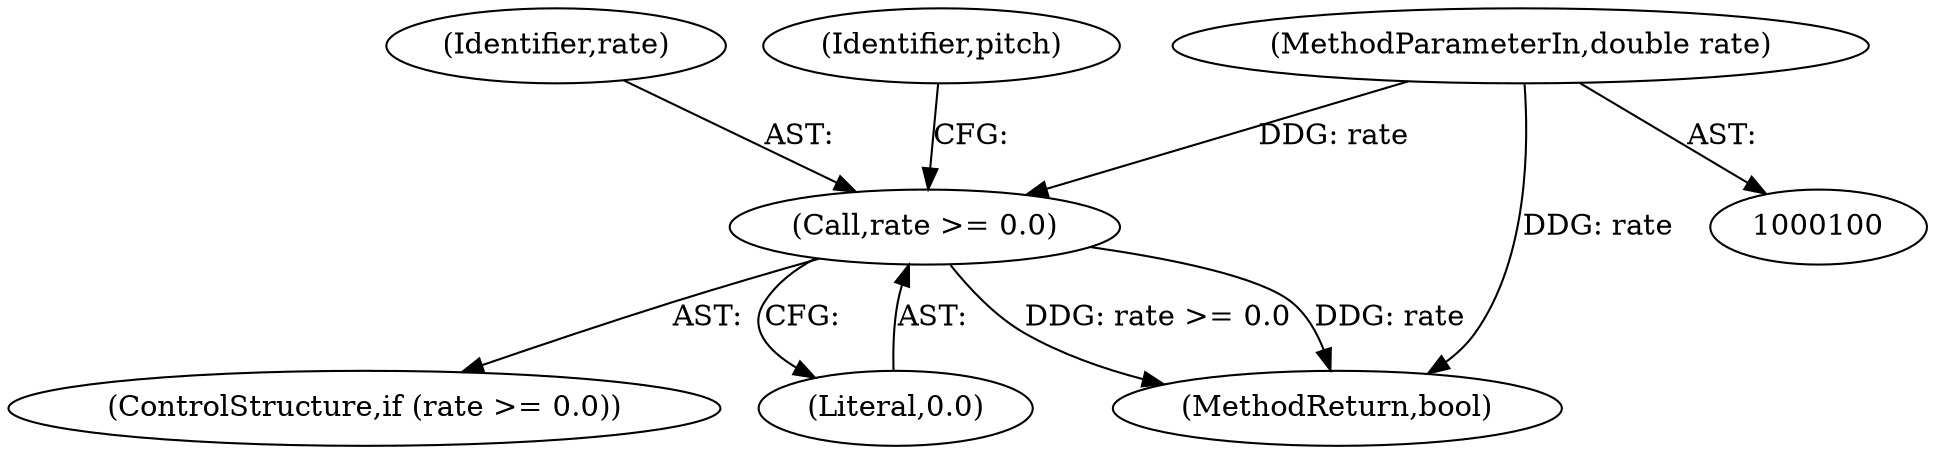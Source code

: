 digraph "1_Chrome_c63f2b7fe4fe2977f858a8e36d5f48db17eff2e7_29@del" {
"1000119" [label="(Call,rate >= 0.0)"];
"1000104" [label="(MethodParameterIn,double rate)"];
"1000120" [label="(Identifier,rate)"];
"1000125" [label="(Identifier,pitch)"];
"1000118" [label="(ControlStructure,if (rate >= 0.0))"];
"1000119" [label="(Call,rate >= 0.0)"];
"1000104" [label="(MethodParameterIn,double rate)"];
"1000121" [label="(Literal,0.0)"];
"1000149" [label="(MethodReturn,bool)"];
"1000119" -> "1000118"  [label="AST: "];
"1000119" -> "1000121"  [label="CFG: "];
"1000120" -> "1000119"  [label="AST: "];
"1000121" -> "1000119"  [label="AST: "];
"1000125" -> "1000119"  [label="CFG: "];
"1000119" -> "1000149"  [label="DDG: rate >= 0.0"];
"1000119" -> "1000149"  [label="DDG: rate"];
"1000104" -> "1000119"  [label="DDG: rate"];
"1000104" -> "1000100"  [label="AST: "];
"1000104" -> "1000149"  [label="DDG: rate"];
}
